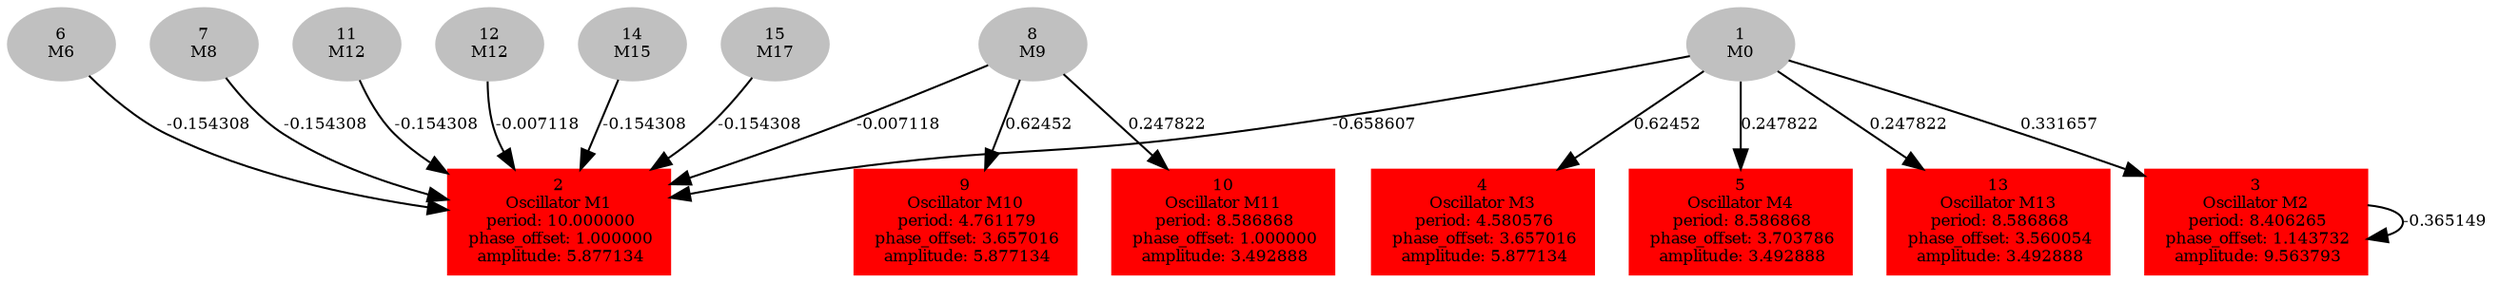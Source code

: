  digraph g{ forcelabels=true;
1[label=<1<BR/>M0>,color="grey",style=filled,fontsize=8];
2 [label=<2<BR />Oscillator M1<BR /> period: 10.000000<BR /> phase_offset: 1.000000<BR /> amplitude: 5.877134>, shape=box,color=red,style=filled,fontsize=8];3 [label=<3<BR />Oscillator M2<BR /> period: 8.406265<BR /> phase_offset: 1.143732<BR /> amplitude: 9.563793>, shape=box,color=red,style=filled,fontsize=8];4 [label=<4<BR />Oscillator M3<BR /> period: 4.580576<BR /> phase_offset: 3.657016<BR /> amplitude: 5.877134>, shape=box,color=red,style=filled,fontsize=8];5 [label=<5<BR />Oscillator M4<BR /> period: 8.586868<BR /> phase_offset: 3.703786<BR /> amplitude: 3.492888>, shape=box,color=red,style=filled,fontsize=8];6[label=<6<BR/>M6>,color="grey",style=filled,fontsize=8];
7[label=<7<BR/>M8>,color="grey",style=filled,fontsize=8];
8[label=<8<BR/>M9>,color="grey",style=filled,fontsize=8];
9 [label=<9<BR />Oscillator M10<BR /> period: 4.761179<BR /> phase_offset: 3.657016<BR /> amplitude: 5.877134>, shape=box,color=red,style=filled,fontsize=8];10 [label=<10<BR />Oscillator M11<BR /> period: 8.586868<BR /> phase_offset: 1.000000<BR /> amplitude: 3.492888>, shape=box,color=red,style=filled,fontsize=8];11[label=<11<BR/>M12>,color="grey",style=filled,fontsize=8];
12[label=<12<BR/>M12>,color="grey",style=filled,fontsize=8];
13 [label=<13<BR />Oscillator M13<BR /> period: 8.586868<BR /> phase_offset: 3.560054<BR /> amplitude: 3.492888>, shape=box,color=red,style=filled,fontsize=8];14[label=<14<BR/>M15>,color="grey",style=filled,fontsize=8];
15[label=<15<BR/>M17>,color="grey",style=filled,fontsize=8];
1 -> 2[label="-0.658607 ",fontsize="8"];
1 -> 3[label="0.331657 ",fontsize="8"];
1 -> 4[label="0.62452 ",fontsize="8"];
1 -> 5[label="0.247822 ",fontsize="8"];
1 -> 13[label="0.247822 ",fontsize="8"];
3 -> 3[label="-0.365149 ",fontsize="8"];
6 -> 2[label="-0.154308 ",fontsize="8"];
7 -> 2[label="-0.154308 ",fontsize="8"];
8 -> 2[label="-0.007118 ",fontsize="8"];
8 -> 9[label="0.62452 ",fontsize="8"];
8 -> 10[label="0.247822 ",fontsize="8"];
11 -> 2[label="-0.154308 ",fontsize="8"];
12 -> 2[label="-0.007118 ",fontsize="8"];
14 -> 2[label="-0.154308 ",fontsize="8"];
15 -> 2[label="-0.154308 ",fontsize="8"];
 }
